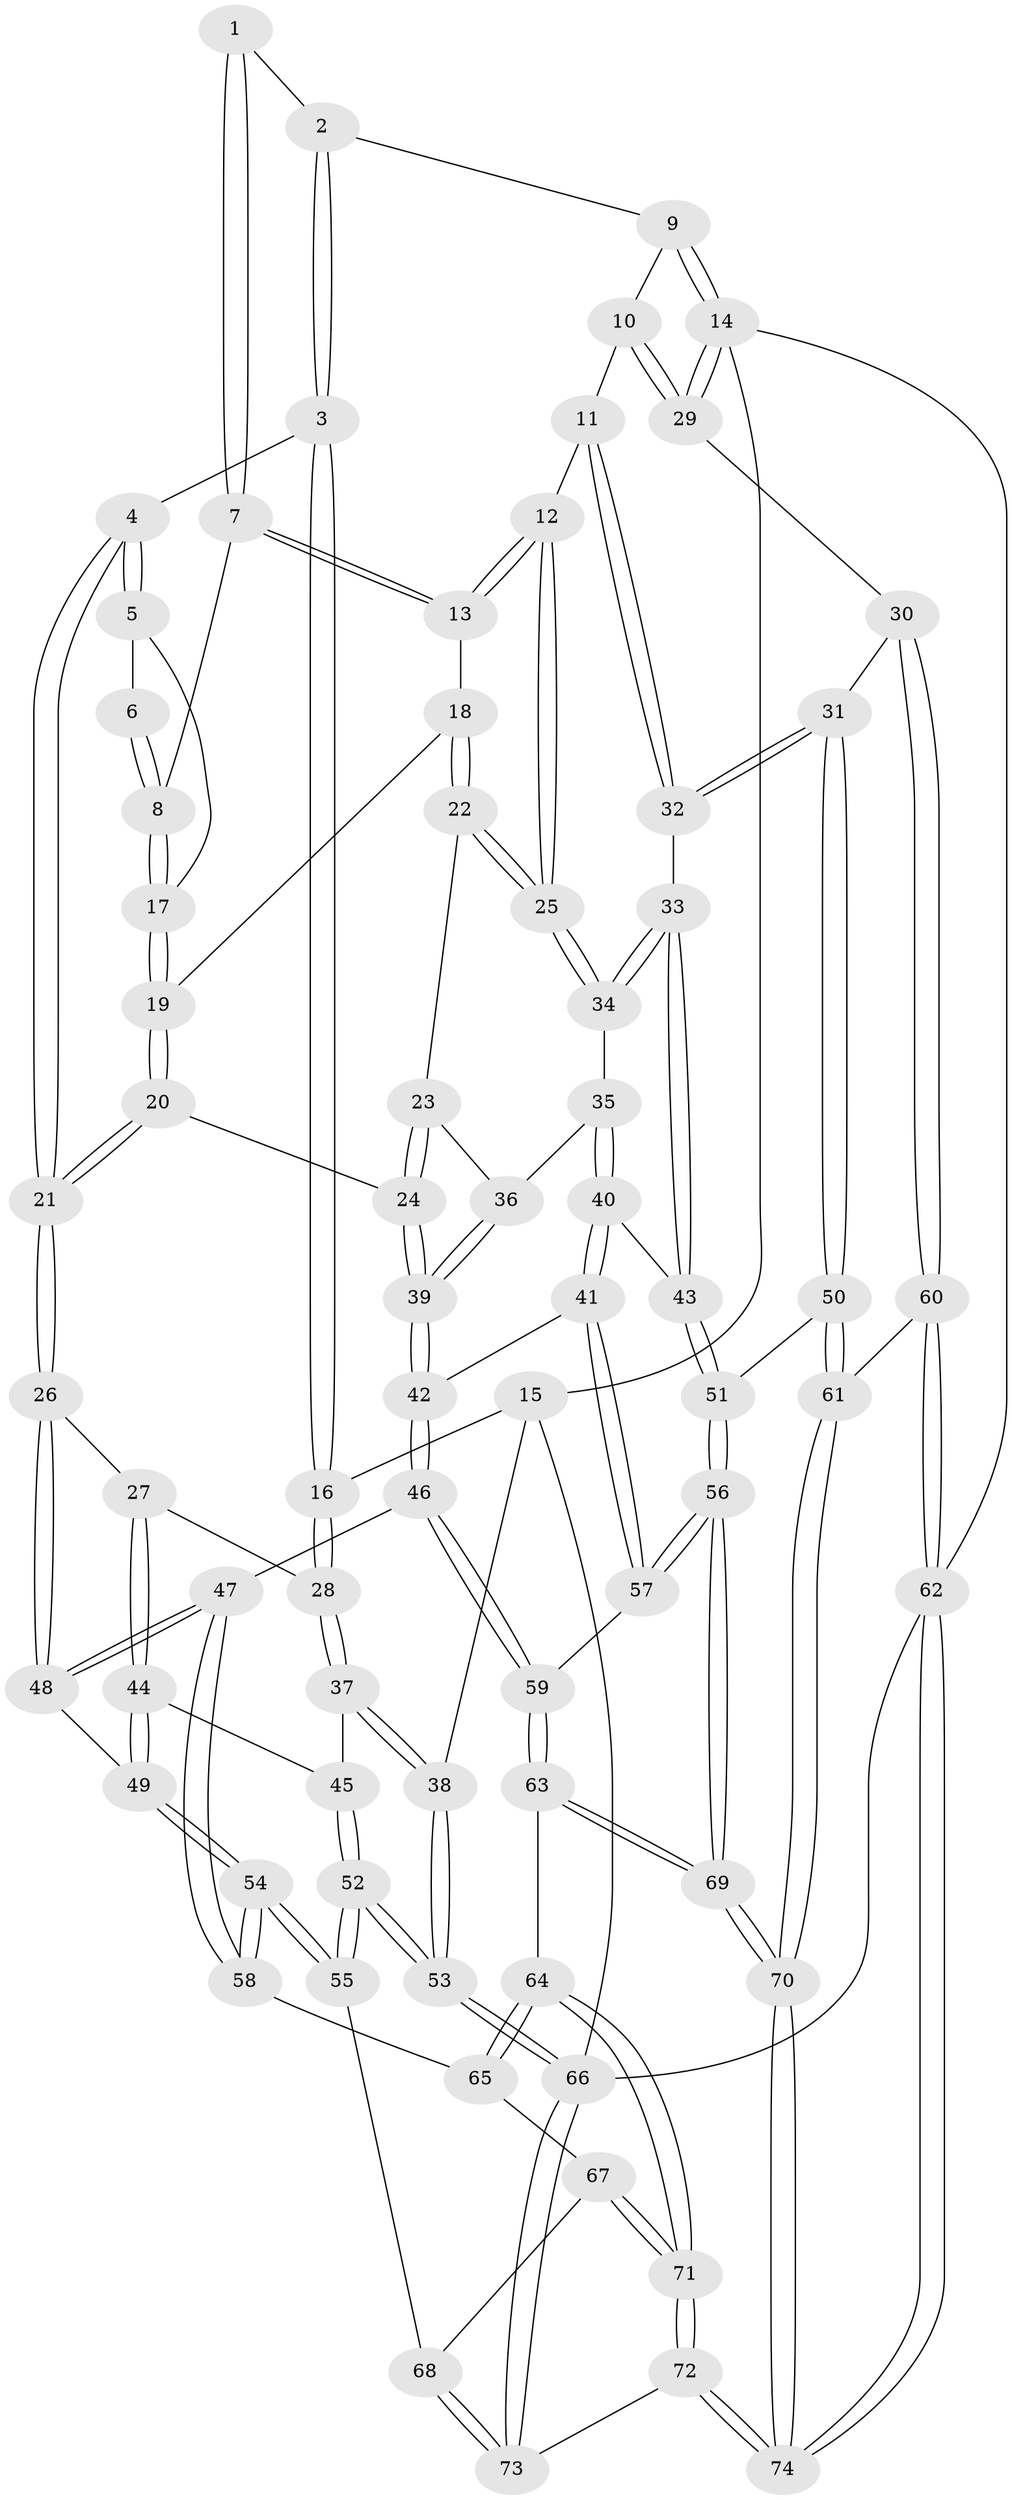 // coarse degree distribution, {3: 0.23333333333333334, 5: 0.1, 4: 0.6333333333333333, 2: 0.03333333333333333}
// Generated by graph-tools (version 1.1) at 2025/38/03/04/25 23:38:29]
// undirected, 74 vertices, 182 edges
graph export_dot {
  node [color=gray90,style=filled];
  1 [pos="+0.5303054278291708+0.02386049789131183"];
  2 [pos="+0.6072704264748184+0"];
  3 [pos="+0+0"];
  4 [pos="+0.18155791280508654+0.05458862537173264"];
  5 [pos="+0.3784365503689367+0.11088178885790333"];
  6 [pos="+0.4889256437576425+0.05156800659504421"];
  7 [pos="+0.5592687896428924+0.16329331994478746"];
  8 [pos="+0.4681994007523266+0.17912744562466565"];
  9 [pos="+0.8078482721021519+0"];
  10 [pos="+0.7943078777122344+0.17672861892546832"];
  11 [pos="+0.7689230457069391+0.19870552742745629"];
  12 [pos="+0.7473088089699628+0.21193464869347"];
  13 [pos="+0.6045239778707104+0.21342489920429583"];
  14 [pos="+1+0"];
  15 [pos="+0+0"];
  16 [pos="+0+0"];
  17 [pos="+0.43012815758599443+0.19290015986985895"];
  18 [pos="+0.5647035093575709+0.2602122388682999"];
  19 [pos="+0.42426004682190405+0.2474604795034282"];
  20 [pos="+0.31488514588618693+0.4040963118099497"];
  21 [pos="+0.30860333565288234+0.4037978696257132"];
  22 [pos="+0.5466846372417118+0.3458585658782586"];
  23 [pos="+0.5445161238882112+0.34850192158247745"];
  24 [pos="+0.3382740886933822+0.4151521222338653"];
  25 [pos="+0.6943246778279357+0.3652739629563031"];
  26 [pos="+0.2989987375826133+0.40964071498669974"];
  27 [pos="+0.24485205932901224+0.42591135001944874"];
  28 [pos="+0.14643564954852029+0.4317824821325261"];
  29 [pos="+1+0.38169427122935495"];
  30 [pos="+1+0.44582468783361573"];
  31 [pos="+0.9246741816161407+0.5278455650561168"];
  32 [pos="+0.841341064948451+0.5009390841117456"];
  33 [pos="+0.7597754953132485+0.4925178914936068"];
  34 [pos="+0.7019577760735259+0.45162085234744476"];
  35 [pos="+0.6076994428590138+0.478502532092122"];
  36 [pos="+0.6032058154332793+0.47549322084993256"];
  37 [pos="+0.048457667443022094+0.4845232211886866"];
  38 [pos="+0+0.538931497933464"];
  39 [pos="+0.38010944342949565+0.4589378566290561"];
  40 [pos="+0.5764308336447789+0.5861020657057184"];
  41 [pos="+0.49292442979418744+0.6254414769457919"];
  42 [pos="+0.46507752354904613+0.6238781046500895"];
  43 [pos="+0.6760269571010914+0.6335767642976022"];
  44 [pos="+0.18602197855123098+0.6318831672176054"];
  45 [pos="+0.14472594977522435+0.6324578361541681"];
  46 [pos="+0.41790544751406977+0.687913904106711"];
  47 [pos="+0.34603154975036965+0.7154890605320248"];
  48 [pos="+0.2851165720965154+0.6665653691193061"];
  49 [pos="+0.22289687924149768+0.6695128269346794"];
  50 [pos="+0.8375827604518519+0.7206420317532429"];
  51 [pos="+0.722714926226303+0.7598882895388339"];
  52 [pos="+0+0.8196606724862747"];
  53 [pos="+0+0.8461183059120623"];
  54 [pos="+0.15647177371443355+0.7809246610142365"];
  55 [pos="+0.1002342617305581+0.8272243137961547"];
  56 [pos="+0.7106566773170783+0.7754291364928869"];
  57 [pos="+0.5900402405452609+0.7446537821787256"];
  58 [pos="+0.3325195116062013+0.7504766621988902"];
  59 [pos="+0.48675017346375066+0.8108480330948544"];
  60 [pos="+1+0.8888084831032825"];
  61 [pos="+0.9577194074969221+0.8285924427506434"];
  62 [pos="+1+1"];
  63 [pos="+0.47971678785682853+0.8698687243845827"];
  64 [pos="+0.4660634274733258+0.8817821110136866"];
  65 [pos="+0.3326305932739552+0.7759870789722003"];
  66 [pos="+0+1"];
  67 [pos="+0.289934192897347+0.8764296362956038"];
  68 [pos="+0.16879952090951622+0.8703174418995825"];
  69 [pos="+0.6919094662917368+0.9032603921650294"];
  70 [pos="+0.7371365599624393+1"];
  71 [pos="+0.39498401899845204+1"];
  72 [pos="+0.3973804370012232+1"];
  73 [pos="+0.270975035843358+1"];
  74 [pos="+0.7377865433928599+1"];
  1 -- 2;
  1 -- 7;
  1 -- 7;
  2 -- 3;
  2 -- 3;
  2 -- 9;
  3 -- 4;
  3 -- 16;
  3 -- 16;
  4 -- 5;
  4 -- 5;
  4 -- 21;
  4 -- 21;
  5 -- 6;
  5 -- 17;
  6 -- 8;
  6 -- 8;
  7 -- 8;
  7 -- 13;
  7 -- 13;
  8 -- 17;
  8 -- 17;
  9 -- 10;
  9 -- 14;
  9 -- 14;
  10 -- 11;
  10 -- 29;
  10 -- 29;
  11 -- 12;
  11 -- 32;
  11 -- 32;
  12 -- 13;
  12 -- 13;
  12 -- 25;
  12 -- 25;
  13 -- 18;
  14 -- 15;
  14 -- 29;
  14 -- 29;
  14 -- 62;
  15 -- 16;
  15 -- 38;
  15 -- 66;
  16 -- 28;
  16 -- 28;
  17 -- 19;
  17 -- 19;
  18 -- 19;
  18 -- 22;
  18 -- 22;
  19 -- 20;
  19 -- 20;
  20 -- 21;
  20 -- 21;
  20 -- 24;
  21 -- 26;
  21 -- 26;
  22 -- 23;
  22 -- 25;
  22 -- 25;
  23 -- 24;
  23 -- 24;
  23 -- 36;
  24 -- 39;
  24 -- 39;
  25 -- 34;
  25 -- 34;
  26 -- 27;
  26 -- 48;
  26 -- 48;
  27 -- 28;
  27 -- 44;
  27 -- 44;
  28 -- 37;
  28 -- 37;
  29 -- 30;
  30 -- 31;
  30 -- 60;
  30 -- 60;
  31 -- 32;
  31 -- 32;
  31 -- 50;
  31 -- 50;
  32 -- 33;
  33 -- 34;
  33 -- 34;
  33 -- 43;
  33 -- 43;
  34 -- 35;
  35 -- 36;
  35 -- 40;
  35 -- 40;
  36 -- 39;
  36 -- 39;
  37 -- 38;
  37 -- 38;
  37 -- 45;
  38 -- 53;
  38 -- 53;
  39 -- 42;
  39 -- 42;
  40 -- 41;
  40 -- 41;
  40 -- 43;
  41 -- 42;
  41 -- 57;
  41 -- 57;
  42 -- 46;
  42 -- 46;
  43 -- 51;
  43 -- 51;
  44 -- 45;
  44 -- 49;
  44 -- 49;
  45 -- 52;
  45 -- 52;
  46 -- 47;
  46 -- 59;
  46 -- 59;
  47 -- 48;
  47 -- 48;
  47 -- 58;
  47 -- 58;
  48 -- 49;
  49 -- 54;
  49 -- 54;
  50 -- 51;
  50 -- 61;
  50 -- 61;
  51 -- 56;
  51 -- 56;
  52 -- 53;
  52 -- 53;
  52 -- 55;
  52 -- 55;
  53 -- 66;
  53 -- 66;
  54 -- 55;
  54 -- 55;
  54 -- 58;
  54 -- 58;
  55 -- 68;
  56 -- 57;
  56 -- 57;
  56 -- 69;
  56 -- 69;
  57 -- 59;
  58 -- 65;
  59 -- 63;
  59 -- 63;
  60 -- 61;
  60 -- 62;
  60 -- 62;
  61 -- 70;
  61 -- 70;
  62 -- 74;
  62 -- 74;
  62 -- 66;
  63 -- 64;
  63 -- 69;
  63 -- 69;
  64 -- 65;
  64 -- 65;
  64 -- 71;
  64 -- 71;
  65 -- 67;
  66 -- 73;
  66 -- 73;
  67 -- 68;
  67 -- 71;
  67 -- 71;
  68 -- 73;
  68 -- 73;
  69 -- 70;
  69 -- 70;
  70 -- 74;
  70 -- 74;
  71 -- 72;
  71 -- 72;
  72 -- 73;
  72 -- 74;
  72 -- 74;
}
